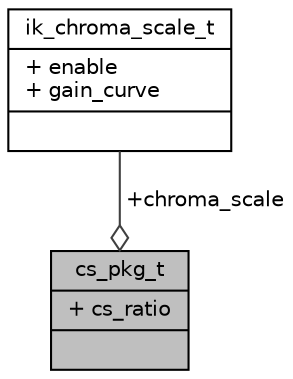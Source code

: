 digraph "cs_pkg_t"
{
 // INTERACTIVE_SVG=YES
 // LATEX_PDF_SIZE
  bgcolor="transparent";
  edge [fontname="Helvetica",fontsize="10",labelfontname="Helvetica",labelfontsize="10"];
  node [fontname="Helvetica",fontsize="10",shape=record];
  Node1 [label="{cs_pkg_t\n|+ cs_ratio\l|}",height=0.2,width=0.4,color="black", fillcolor="grey75", style="filled", fontcolor="black",tooltip="Description of parameters of chromatic scale curve."];
  Node2 -> Node1 [color="grey25",fontsize="10",style="solid",label=" +chroma_scale" ,arrowhead="odiamond",fontname="Helvetica"];
  Node2 [label="{ik_chroma_scale_t\n|+ enable\l+ gain_curve\l|}",height=0.2,width=0.4,color="black",URL="$de/d2b/structik__chroma__scale__t.html",tooltip=" "];
}
